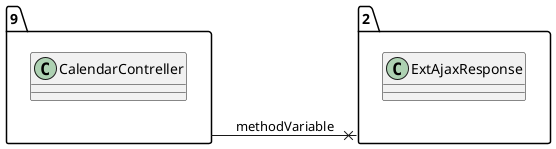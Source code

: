 @startuml 
allow_mixing
left to right direction
package "9"{
class CalendarContreller

}
package "2"{
class ExtAjaxResponse

}
"9" --x "2":methodVariable
@enduml